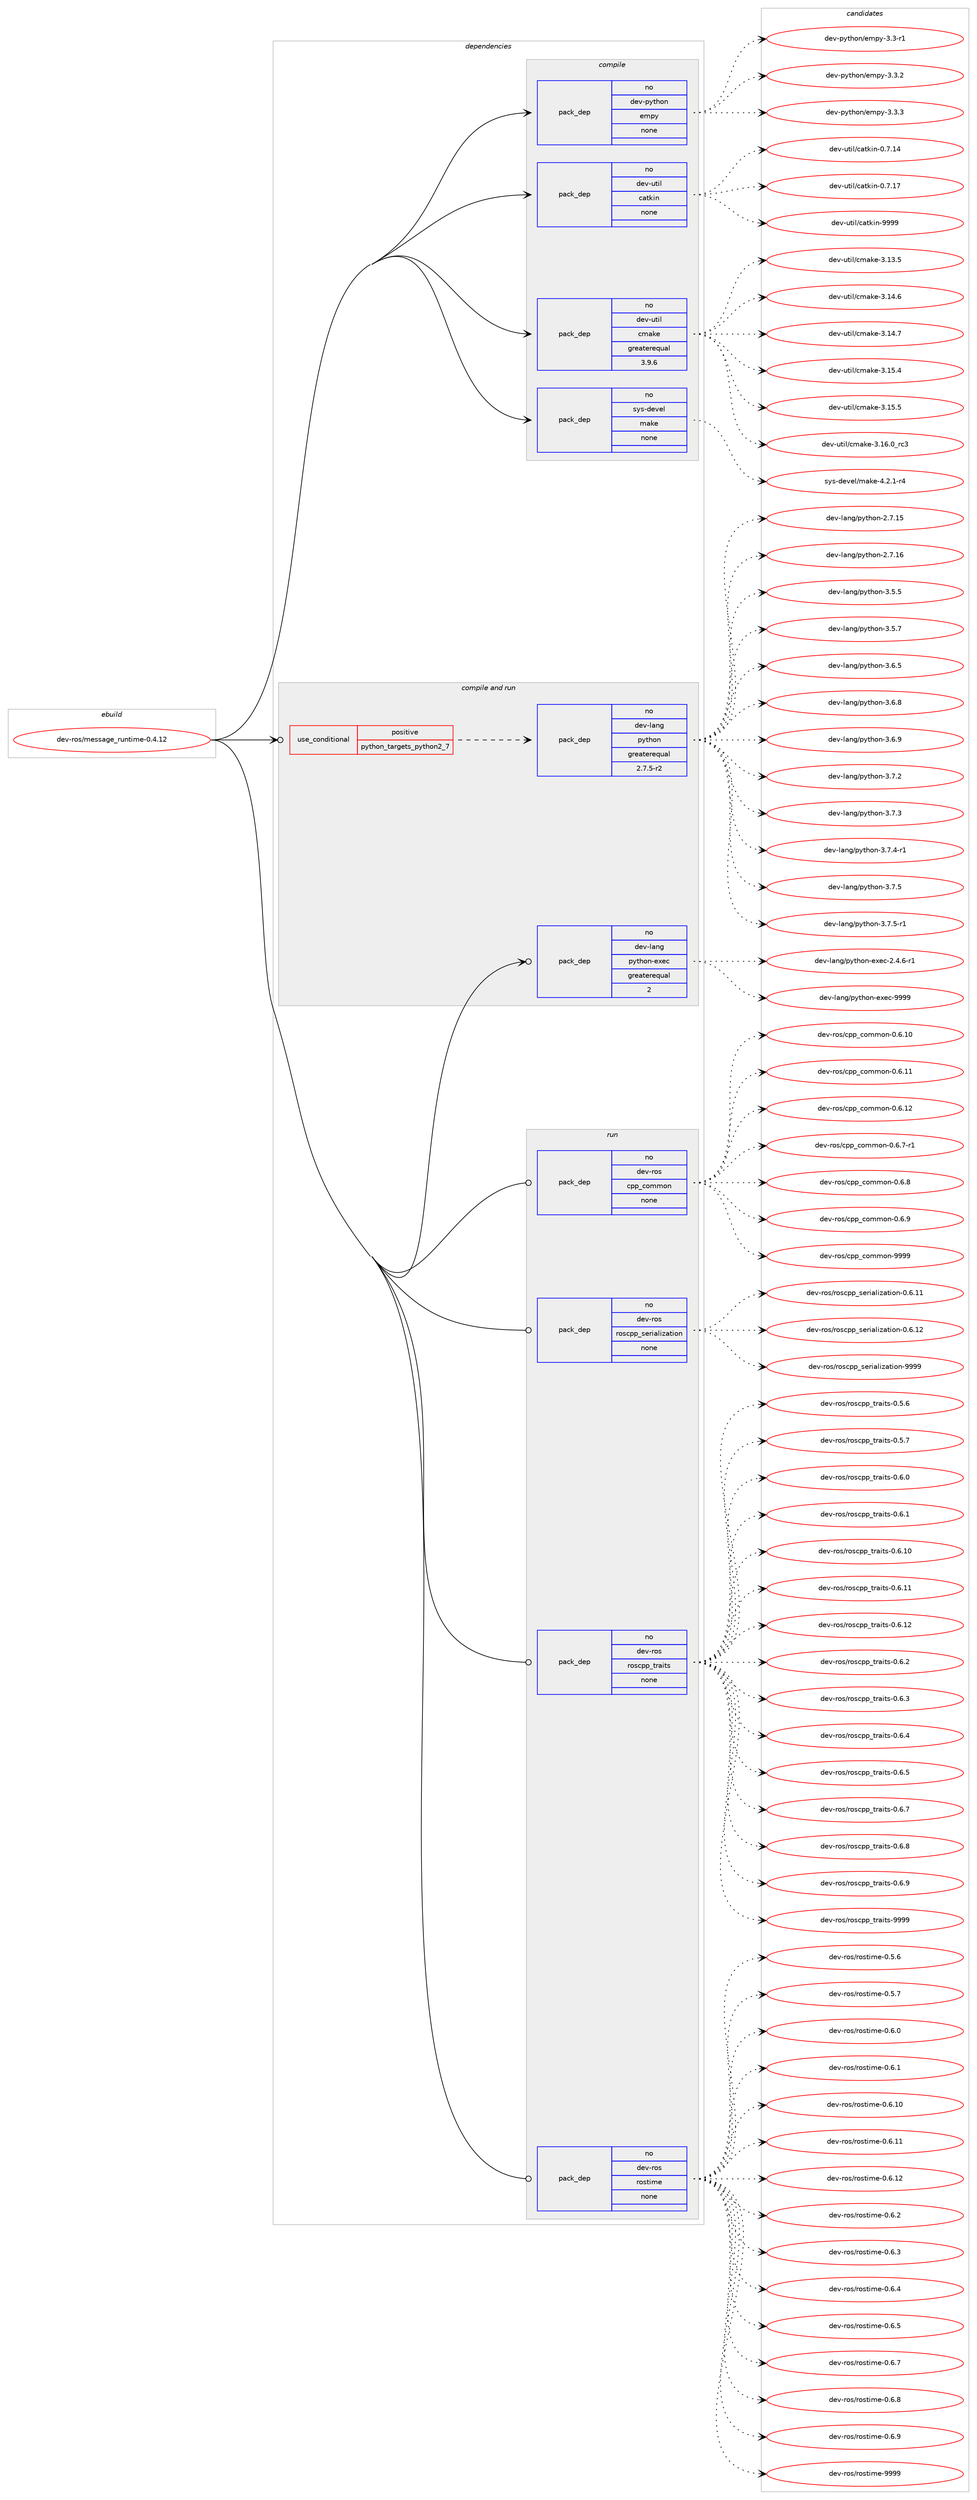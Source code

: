digraph prolog {

# *************
# Graph options
# *************

newrank=true;
concentrate=true;
compound=true;
graph [rankdir=LR,fontname=Helvetica,fontsize=10,ranksep=1.5];#, ranksep=2.5, nodesep=0.2];
edge  [arrowhead=vee];
node  [fontname=Helvetica,fontsize=10];

# **********
# The ebuild
# **********

subgraph cluster_leftcol {
color=gray;
rank=same;
label=<<i>ebuild</i>>;
id [label="dev-ros/message_runtime-0.4.12", color=red, width=4, href="../dev-ros/message_runtime-0.4.12.svg"];
}

# ****************
# The dependencies
# ****************

subgraph cluster_midcol {
color=gray;
label=<<i>dependencies</i>>;
subgraph cluster_compile {
fillcolor="#eeeeee";
style=filled;
label=<<i>compile</i>>;
subgraph pack490333 {
dependency656025 [label=<<TABLE BORDER="0" CELLBORDER="1" CELLSPACING="0" CELLPADDING="4" WIDTH="220"><TR><TD ROWSPAN="6" CELLPADDING="30">pack_dep</TD></TR><TR><TD WIDTH="110">no</TD></TR><TR><TD>dev-python</TD></TR><TR><TD>empy</TD></TR><TR><TD>none</TD></TR><TR><TD></TD></TR></TABLE>>, shape=none, color=blue];
}
id:e -> dependency656025:w [weight=20,style="solid",arrowhead="vee"];
subgraph pack490334 {
dependency656026 [label=<<TABLE BORDER="0" CELLBORDER="1" CELLSPACING="0" CELLPADDING="4" WIDTH="220"><TR><TD ROWSPAN="6" CELLPADDING="30">pack_dep</TD></TR><TR><TD WIDTH="110">no</TD></TR><TR><TD>dev-util</TD></TR><TR><TD>catkin</TD></TR><TR><TD>none</TD></TR><TR><TD></TD></TR></TABLE>>, shape=none, color=blue];
}
id:e -> dependency656026:w [weight=20,style="solid",arrowhead="vee"];
subgraph pack490335 {
dependency656027 [label=<<TABLE BORDER="0" CELLBORDER="1" CELLSPACING="0" CELLPADDING="4" WIDTH="220"><TR><TD ROWSPAN="6" CELLPADDING="30">pack_dep</TD></TR><TR><TD WIDTH="110">no</TD></TR><TR><TD>dev-util</TD></TR><TR><TD>cmake</TD></TR><TR><TD>greaterequal</TD></TR><TR><TD>3.9.6</TD></TR></TABLE>>, shape=none, color=blue];
}
id:e -> dependency656027:w [weight=20,style="solid",arrowhead="vee"];
subgraph pack490336 {
dependency656028 [label=<<TABLE BORDER="0" CELLBORDER="1" CELLSPACING="0" CELLPADDING="4" WIDTH="220"><TR><TD ROWSPAN="6" CELLPADDING="30">pack_dep</TD></TR><TR><TD WIDTH="110">no</TD></TR><TR><TD>sys-devel</TD></TR><TR><TD>make</TD></TR><TR><TD>none</TD></TR><TR><TD></TD></TR></TABLE>>, shape=none, color=blue];
}
id:e -> dependency656028:w [weight=20,style="solid",arrowhead="vee"];
}
subgraph cluster_compileandrun {
fillcolor="#eeeeee";
style=filled;
label=<<i>compile and run</i>>;
subgraph cond153786 {
dependency656029 [label=<<TABLE BORDER="0" CELLBORDER="1" CELLSPACING="0" CELLPADDING="4"><TR><TD ROWSPAN="3" CELLPADDING="10">use_conditional</TD></TR><TR><TD>positive</TD></TR><TR><TD>python_targets_python2_7</TD></TR></TABLE>>, shape=none, color=red];
subgraph pack490337 {
dependency656030 [label=<<TABLE BORDER="0" CELLBORDER="1" CELLSPACING="0" CELLPADDING="4" WIDTH="220"><TR><TD ROWSPAN="6" CELLPADDING="30">pack_dep</TD></TR><TR><TD WIDTH="110">no</TD></TR><TR><TD>dev-lang</TD></TR><TR><TD>python</TD></TR><TR><TD>greaterequal</TD></TR><TR><TD>2.7.5-r2</TD></TR></TABLE>>, shape=none, color=blue];
}
dependency656029:e -> dependency656030:w [weight=20,style="dashed",arrowhead="vee"];
}
id:e -> dependency656029:w [weight=20,style="solid",arrowhead="odotvee"];
subgraph pack490338 {
dependency656031 [label=<<TABLE BORDER="0" CELLBORDER="1" CELLSPACING="0" CELLPADDING="4" WIDTH="220"><TR><TD ROWSPAN="6" CELLPADDING="30">pack_dep</TD></TR><TR><TD WIDTH="110">no</TD></TR><TR><TD>dev-lang</TD></TR><TR><TD>python-exec</TD></TR><TR><TD>greaterequal</TD></TR><TR><TD>2</TD></TR></TABLE>>, shape=none, color=blue];
}
id:e -> dependency656031:w [weight=20,style="solid",arrowhead="odotvee"];
}
subgraph cluster_run {
fillcolor="#eeeeee";
style=filled;
label=<<i>run</i>>;
subgraph pack490339 {
dependency656032 [label=<<TABLE BORDER="0" CELLBORDER="1" CELLSPACING="0" CELLPADDING="4" WIDTH="220"><TR><TD ROWSPAN="6" CELLPADDING="30">pack_dep</TD></TR><TR><TD WIDTH="110">no</TD></TR><TR><TD>dev-ros</TD></TR><TR><TD>cpp_common</TD></TR><TR><TD>none</TD></TR><TR><TD></TD></TR></TABLE>>, shape=none, color=blue];
}
id:e -> dependency656032:w [weight=20,style="solid",arrowhead="odot"];
subgraph pack490340 {
dependency656033 [label=<<TABLE BORDER="0" CELLBORDER="1" CELLSPACING="0" CELLPADDING="4" WIDTH="220"><TR><TD ROWSPAN="6" CELLPADDING="30">pack_dep</TD></TR><TR><TD WIDTH="110">no</TD></TR><TR><TD>dev-ros</TD></TR><TR><TD>roscpp_serialization</TD></TR><TR><TD>none</TD></TR><TR><TD></TD></TR></TABLE>>, shape=none, color=blue];
}
id:e -> dependency656033:w [weight=20,style="solid",arrowhead="odot"];
subgraph pack490341 {
dependency656034 [label=<<TABLE BORDER="0" CELLBORDER="1" CELLSPACING="0" CELLPADDING="4" WIDTH="220"><TR><TD ROWSPAN="6" CELLPADDING="30">pack_dep</TD></TR><TR><TD WIDTH="110">no</TD></TR><TR><TD>dev-ros</TD></TR><TR><TD>roscpp_traits</TD></TR><TR><TD>none</TD></TR><TR><TD></TD></TR></TABLE>>, shape=none, color=blue];
}
id:e -> dependency656034:w [weight=20,style="solid",arrowhead="odot"];
subgraph pack490342 {
dependency656035 [label=<<TABLE BORDER="0" CELLBORDER="1" CELLSPACING="0" CELLPADDING="4" WIDTH="220"><TR><TD ROWSPAN="6" CELLPADDING="30">pack_dep</TD></TR><TR><TD WIDTH="110">no</TD></TR><TR><TD>dev-ros</TD></TR><TR><TD>rostime</TD></TR><TR><TD>none</TD></TR><TR><TD></TD></TR></TABLE>>, shape=none, color=blue];
}
id:e -> dependency656035:w [weight=20,style="solid",arrowhead="odot"];
}
}

# **************
# The candidates
# **************

subgraph cluster_choices {
rank=same;
color=gray;
label=<<i>candidates</i>>;

subgraph choice490333 {
color=black;
nodesep=1;
choice1001011184511212111610411111047101109112121455146514511449 [label="dev-python/empy-3.3-r1", color=red, width=4,href="../dev-python/empy-3.3-r1.svg"];
choice1001011184511212111610411111047101109112121455146514650 [label="dev-python/empy-3.3.2", color=red, width=4,href="../dev-python/empy-3.3.2.svg"];
choice1001011184511212111610411111047101109112121455146514651 [label="dev-python/empy-3.3.3", color=red, width=4,href="../dev-python/empy-3.3.3.svg"];
dependency656025:e -> choice1001011184511212111610411111047101109112121455146514511449:w [style=dotted,weight="100"];
dependency656025:e -> choice1001011184511212111610411111047101109112121455146514650:w [style=dotted,weight="100"];
dependency656025:e -> choice1001011184511212111610411111047101109112121455146514651:w [style=dotted,weight="100"];
}
subgraph choice490334 {
color=black;
nodesep=1;
choice1001011184511711610510847999711610710511045484655464952 [label="dev-util/catkin-0.7.14", color=red, width=4,href="../dev-util/catkin-0.7.14.svg"];
choice1001011184511711610510847999711610710511045484655464955 [label="dev-util/catkin-0.7.17", color=red, width=4,href="../dev-util/catkin-0.7.17.svg"];
choice100101118451171161051084799971161071051104557575757 [label="dev-util/catkin-9999", color=red, width=4,href="../dev-util/catkin-9999.svg"];
dependency656026:e -> choice1001011184511711610510847999711610710511045484655464952:w [style=dotted,weight="100"];
dependency656026:e -> choice1001011184511711610510847999711610710511045484655464955:w [style=dotted,weight="100"];
dependency656026:e -> choice100101118451171161051084799971161071051104557575757:w [style=dotted,weight="100"];
}
subgraph choice490335 {
color=black;
nodesep=1;
choice1001011184511711610510847991099710710145514649514653 [label="dev-util/cmake-3.13.5", color=red, width=4,href="../dev-util/cmake-3.13.5.svg"];
choice1001011184511711610510847991099710710145514649524654 [label="dev-util/cmake-3.14.6", color=red, width=4,href="../dev-util/cmake-3.14.6.svg"];
choice1001011184511711610510847991099710710145514649524655 [label="dev-util/cmake-3.14.7", color=red, width=4,href="../dev-util/cmake-3.14.7.svg"];
choice1001011184511711610510847991099710710145514649534652 [label="dev-util/cmake-3.15.4", color=red, width=4,href="../dev-util/cmake-3.15.4.svg"];
choice1001011184511711610510847991099710710145514649534653 [label="dev-util/cmake-3.15.5", color=red, width=4,href="../dev-util/cmake-3.15.5.svg"];
choice1001011184511711610510847991099710710145514649544648951149951 [label="dev-util/cmake-3.16.0_rc3", color=red, width=4,href="../dev-util/cmake-3.16.0_rc3.svg"];
dependency656027:e -> choice1001011184511711610510847991099710710145514649514653:w [style=dotted,weight="100"];
dependency656027:e -> choice1001011184511711610510847991099710710145514649524654:w [style=dotted,weight="100"];
dependency656027:e -> choice1001011184511711610510847991099710710145514649524655:w [style=dotted,weight="100"];
dependency656027:e -> choice1001011184511711610510847991099710710145514649534652:w [style=dotted,weight="100"];
dependency656027:e -> choice1001011184511711610510847991099710710145514649534653:w [style=dotted,weight="100"];
dependency656027:e -> choice1001011184511711610510847991099710710145514649544648951149951:w [style=dotted,weight="100"];
}
subgraph choice490336 {
color=black;
nodesep=1;
choice1151211154510010111810110847109971071014552465046494511452 [label="sys-devel/make-4.2.1-r4", color=red, width=4,href="../sys-devel/make-4.2.1-r4.svg"];
dependency656028:e -> choice1151211154510010111810110847109971071014552465046494511452:w [style=dotted,weight="100"];
}
subgraph choice490337 {
color=black;
nodesep=1;
choice10010111845108971101034711212111610411111045504655464953 [label="dev-lang/python-2.7.15", color=red, width=4,href="../dev-lang/python-2.7.15.svg"];
choice10010111845108971101034711212111610411111045504655464954 [label="dev-lang/python-2.7.16", color=red, width=4,href="../dev-lang/python-2.7.16.svg"];
choice100101118451089711010347112121116104111110455146534653 [label="dev-lang/python-3.5.5", color=red, width=4,href="../dev-lang/python-3.5.5.svg"];
choice100101118451089711010347112121116104111110455146534655 [label="dev-lang/python-3.5.7", color=red, width=4,href="../dev-lang/python-3.5.7.svg"];
choice100101118451089711010347112121116104111110455146544653 [label="dev-lang/python-3.6.5", color=red, width=4,href="../dev-lang/python-3.6.5.svg"];
choice100101118451089711010347112121116104111110455146544656 [label="dev-lang/python-3.6.8", color=red, width=4,href="../dev-lang/python-3.6.8.svg"];
choice100101118451089711010347112121116104111110455146544657 [label="dev-lang/python-3.6.9", color=red, width=4,href="../dev-lang/python-3.6.9.svg"];
choice100101118451089711010347112121116104111110455146554650 [label="dev-lang/python-3.7.2", color=red, width=4,href="../dev-lang/python-3.7.2.svg"];
choice100101118451089711010347112121116104111110455146554651 [label="dev-lang/python-3.7.3", color=red, width=4,href="../dev-lang/python-3.7.3.svg"];
choice1001011184510897110103471121211161041111104551465546524511449 [label="dev-lang/python-3.7.4-r1", color=red, width=4,href="../dev-lang/python-3.7.4-r1.svg"];
choice100101118451089711010347112121116104111110455146554653 [label="dev-lang/python-3.7.5", color=red, width=4,href="../dev-lang/python-3.7.5.svg"];
choice1001011184510897110103471121211161041111104551465546534511449 [label="dev-lang/python-3.7.5-r1", color=red, width=4,href="../dev-lang/python-3.7.5-r1.svg"];
dependency656030:e -> choice10010111845108971101034711212111610411111045504655464953:w [style=dotted,weight="100"];
dependency656030:e -> choice10010111845108971101034711212111610411111045504655464954:w [style=dotted,weight="100"];
dependency656030:e -> choice100101118451089711010347112121116104111110455146534653:w [style=dotted,weight="100"];
dependency656030:e -> choice100101118451089711010347112121116104111110455146534655:w [style=dotted,weight="100"];
dependency656030:e -> choice100101118451089711010347112121116104111110455146544653:w [style=dotted,weight="100"];
dependency656030:e -> choice100101118451089711010347112121116104111110455146544656:w [style=dotted,weight="100"];
dependency656030:e -> choice100101118451089711010347112121116104111110455146544657:w [style=dotted,weight="100"];
dependency656030:e -> choice100101118451089711010347112121116104111110455146554650:w [style=dotted,weight="100"];
dependency656030:e -> choice100101118451089711010347112121116104111110455146554651:w [style=dotted,weight="100"];
dependency656030:e -> choice1001011184510897110103471121211161041111104551465546524511449:w [style=dotted,weight="100"];
dependency656030:e -> choice100101118451089711010347112121116104111110455146554653:w [style=dotted,weight="100"];
dependency656030:e -> choice1001011184510897110103471121211161041111104551465546534511449:w [style=dotted,weight="100"];
}
subgraph choice490338 {
color=black;
nodesep=1;
choice10010111845108971101034711212111610411111045101120101994550465246544511449 [label="dev-lang/python-exec-2.4.6-r1", color=red, width=4,href="../dev-lang/python-exec-2.4.6-r1.svg"];
choice10010111845108971101034711212111610411111045101120101994557575757 [label="dev-lang/python-exec-9999", color=red, width=4,href="../dev-lang/python-exec-9999.svg"];
dependency656031:e -> choice10010111845108971101034711212111610411111045101120101994550465246544511449:w [style=dotted,weight="100"];
dependency656031:e -> choice10010111845108971101034711212111610411111045101120101994557575757:w [style=dotted,weight="100"];
}
subgraph choice490339 {
color=black;
nodesep=1;
choice100101118451141111154799112112959911110910911111045484654464948 [label="dev-ros/cpp_common-0.6.10", color=red, width=4,href="../dev-ros/cpp_common-0.6.10.svg"];
choice100101118451141111154799112112959911110910911111045484654464949 [label="dev-ros/cpp_common-0.6.11", color=red, width=4,href="../dev-ros/cpp_common-0.6.11.svg"];
choice100101118451141111154799112112959911110910911111045484654464950 [label="dev-ros/cpp_common-0.6.12", color=red, width=4,href="../dev-ros/cpp_common-0.6.12.svg"];
choice10010111845114111115479911211295991111091091111104548465446554511449 [label="dev-ros/cpp_common-0.6.7-r1", color=red, width=4,href="../dev-ros/cpp_common-0.6.7-r1.svg"];
choice1001011184511411111547991121129599111109109111110454846544656 [label="dev-ros/cpp_common-0.6.8", color=red, width=4,href="../dev-ros/cpp_common-0.6.8.svg"];
choice1001011184511411111547991121129599111109109111110454846544657 [label="dev-ros/cpp_common-0.6.9", color=red, width=4,href="../dev-ros/cpp_common-0.6.9.svg"];
choice10010111845114111115479911211295991111091091111104557575757 [label="dev-ros/cpp_common-9999", color=red, width=4,href="../dev-ros/cpp_common-9999.svg"];
dependency656032:e -> choice100101118451141111154799112112959911110910911111045484654464948:w [style=dotted,weight="100"];
dependency656032:e -> choice100101118451141111154799112112959911110910911111045484654464949:w [style=dotted,weight="100"];
dependency656032:e -> choice100101118451141111154799112112959911110910911111045484654464950:w [style=dotted,weight="100"];
dependency656032:e -> choice10010111845114111115479911211295991111091091111104548465446554511449:w [style=dotted,weight="100"];
dependency656032:e -> choice1001011184511411111547991121129599111109109111110454846544656:w [style=dotted,weight="100"];
dependency656032:e -> choice1001011184511411111547991121129599111109109111110454846544657:w [style=dotted,weight="100"];
dependency656032:e -> choice10010111845114111115479911211295991111091091111104557575757:w [style=dotted,weight="100"];
}
subgraph choice490340 {
color=black;
nodesep=1;
choice10010111845114111115471141111159911211295115101114105971081051229711610511111045484654464949 [label="dev-ros/roscpp_serialization-0.6.11", color=red, width=4,href="../dev-ros/roscpp_serialization-0.6.11.svg"];
choice10010111845114111115471141111159911211295115101114105971081051229711610511111045484654464950 [label="dev-ros/roscpp_serialization-0.6.12", color=red, width=4,href="../dev-ros/roscpp_serialization-0.6.12.svg"];
choice1001011184511411111547114111115991121129511510111410597108105122971161051111104557575757 [label="dev-ros/roscpp_serialization-9999", color=red, width=4,href="../dev-ros/roscpp_serialization-9999.svg"];
dependency656033:e -> choice10010111845114111115471141111159911211295115101114105971081051229711610511111045484654464949:w [style=dotted,weight="100"];
dependency656033:e -> choice10010111845114111115471141111159911211295115101114105971081051229711610511111045484654464950:w [style=dotted,weight="100"];
dependency656033:e -> choice1001011184511411111547114111115991121129511510111410597108105122971161051111104557575757:w [style=dotted,weight="100"];
}
subgraph choice490341 {
color=black;
nodesep=1;
choice1001011184511411111547114111115991121129511611497105116115454846534654 [label="dev-ros/roscpp_traits-0.5.6", color=red, width=4,href="../dev-ros/roscpp_traits-0.5.6.svg"];
choice1001011184511411111547114111115991121129511611497105116115454846534655 [label="dev-ros/roscpp_traits-0.5.7", color=red, width=4,href="../dev-ros/roscpp_traits-0.5.7.svg"];
choice1001011184511411111547114111115991121129511611497105116115454846544648 [label="dev-ros/roscpp_traits-0.6.0", color=red, width=4,href="../dev-ros/roscpp_traits-0.6.0.svg"];
choice1001011184511411111547114111115991121129511611497105116115454846544649 [label="dev-ros/roscpp_traits-0.6.1", color=red, width=4,href="../dev-ros/roscpp_traits-0.6.1.svg"];
choice100101118451141111154711411111599112112951161149710511611545484654464948 [label="dev-ros/roscpp_traits-0.6.10", color=red, width=4,href="../dev-ros/roscpp_traits-0.6.10.svg"];
choice100101118451141111154711411111599112112951161149710511611545484654464949 [label="dev-ros/roscpp_traits-0.6.11", color=red, width=4,href="../dev-ros/roscpp_traits-0.6.11.svg"];
choice100101118451141111154711411111599112112951161149710511611545484654464950 [label="dev-ros/roscpp_traits-0.6.12", color=red, width=4,href="../dev-ros/roscpp_traits-0.6.12.svg"];
choice1001011184511411111547114111115991121129511611497105116115454846544650 [label="dev-ros/roscpp_traits-0.6.2", color=red, width=4,href="../dev-ros/roscpp_traits-0.6.2.svg"];
choice1001011184511411111547114111115991121129511611497105116115454846544651 [label="dev-ros/roscpp_traits-0.6.3", color=red, width=4,href="../dev-ros/roscpp_traits-0.6.3.svg"];
choice1001011184511411111547114111115991121129511611497105116115454846544652 [label="dev-ros/roscpp_traits-0.6.4", color=red, width=4,href="../dev-ros/roscpp_traits-0.6.4.svg"];
choice1001011184511411111547114111115991121129511611497105116115454846544653 [label="dev-ros/roscpp_traits-0.6.5", color=red, width=4,href="../dev-ros/roscpp_traits-0.6.5.svg"];
choice1001011184511411111547114111115991121129511611497105116115454846544655 [label="dev-ros/roscpp_traits-0.6.7", color=red, width=4,href="../dev-ros/roscpp_traits-0.6.7.svg"];
choice1001011184511411111547114111115991121129511611497105116115454846544656 [label="dev-ros/roscpp_traits-0.6.8", color=red, width=4,href="../dev-ros/roscpp_traits-0.6.8.svg"];
choice1001011184511411111547114111115991121129511611497105116115454846544657 [label="dev-ros/roscpp_traits-0.6.9", color=red, width=4,href="../dev-ros/roscpp_traits-0.6.9.svg"];
choice10010111845114111115471141111159911211295116114971051161154557575757 [label="dev-ros/roscpp_traits-9999", color=red, width=4,href="../dev-ros/roscpp_traits-9999.svg"];
dependency656034:e -> choice1001011184511411111547114111115991121129511611497105116115454846534654:w [style=dotted,weight="100"];
dependency656034:e -> choice1001011184511411111547114111115991121129511611497105116115454846534655:w [style=dotted,weight="100"];
dependency656034:e -> choice1001011184511411111547114111115991121129511611497105116115454846544648:w [style=dotted,weight="100"];
dependency656034:e -> choice1001011184511411111547114111115991121129511611497105116115454846544649:w [style=dotted,weight="100"];
dependency656034:e -> choice100101118451141111154711411111599112112951161149710511611545484654464948:w [style=dotted,weight="100"];
dependency656034:e -> choice100101118451141111154711411111599112112951161149710511611545484654464949:w [style=dotted,weight="100"];
dependency656034:e -> choice100101118451141111154711411111599112112951161149710511611545484654464950:w [style=dotted,weight="100"];
dependency656034:e -> choice1001011184511411111547114111115991121129511611497105116115454846544650:w [style=dotted,weight="100"];
dependency656034:e -> choice1001011184511411111547114111115991121129511611497105116115454846544651:w [style=dotted,weight="100"];
dependency656034:e -> choice1001011184511411111547114111115991121129511611497105116115454846544652:w [style=dotted,weight="100"];
dependency656034:e -> choice1001011184511411111547114111115991121129511611497105116115454846544653:w [style=dotted,weight="100"];
dependency656034:e -> choice1001011184511411111547114111115991121129511611497105116115454846544655:w [style=dotted,weight="100"];
dependency656034:e -> choice1001011184511411111547114111115991121129511611497105116115454846544656:w [style=dotted,weight="100"];
dependency656034:e -> choice1001011184511411111547114111115991121129511611497105116115454846544657:w [style=dotted,weight="100"];
dependency656034:e -> choice10010111845114111115471141111159911211295116114971051161154557575757:w [style=dotted,weight="100"];
}
subgraph choice490342 {
color=black;
nodesep=1;
choice1001011184511411111547114111115116105109101454846534654 [label="dev-ros/rostime-0.5.6", color=red, width=4,href="../dev-ros/rostime-0.5.6.svg"];
choice1001011184511411111547114111115116105109101454846534655 [label="dev-ros/rostime-0.5.7", color=red, width=4,href="../dev-ros/rostime-0.5.7.svg"];
choice1001011184511411111547114111115116105109101454846544648 [label="dev-ros/rostime-0.6.0", color=red, width=4,href="../dev-ros/rostime-0.6.0.svg"];
choice1001011184511411111547114111115116105109101454846544649 [label="dev-ros/rostime-0.6.1", color=red, width=4,href="../dev-ros/rostime-0.6.1.svg"];
choice100101118451141111154711411111511610510910145484654464948 [label="dev-ros/rostime-0.6.10", color=red, width=4,href="../dev-ros/rostime-0.6.10.svg"];
choice100101118451141111154711411111511610510910145484654464949 [label="dev-ros/rostime-0.6.11", color=red, width=4,href="../dev-ros/rostime-0.6.11.svg"];
choice100101118451141111154711411111511610510910145484654464950 [label="dev-ros/rostime-0.6.12", color=red, width=4,href="../dev-ros/rostime-0.6.12.svg"];
choice1001011184511411111547114111115116105109101454846544650 [label="dev-ros/rostime-0.6.2", color=red, width=4,href="../dev-ros/rostime-0.6.2.svg"];
choice1001011184511411111547114111115116105109101454846544651 [label="dev-ros/rostime-0.6.3", color=red, width=4,href="../dev-ros/rostime-0.6.3.svg"];
choice1001011184511411111547114111115116105109101454846544652 [label="dev-ros/rostime-0.6.4", color=red, width=4,href="../dev-ros/rostime-0.6.4.svg"];
choice1001011184511411111547114111115116105109101454846544653 [label="dev-ros/rostime-0.6.5", color=red, width=4,href="../dev-ros/rostime-0.6.5.svg"];
choice1001011184511411111547114111115116105109101454846544655 [label="dev-ros/rostime-0.6.7", color=red, width=4,href="../dev-ros/rostime-0.6.7.svg"];
choice1001011184511411111547114111115116105109101454846544656 [label="dev-ros/rostime-0.6.8", color=red, width=4,href="../dev-ros/rostime-0.6.8.svg"];
choice1001011184511411111547114111115116105109101454846544657 [label="dev-ros/rostime-0.6.9", color=red, width=4,href="../dev-ros/rostime-0.6.9.svg"];
choice10010111845114111115471141111151161051091014557575757 [label="dev-ros/rostime-9999", color=red, width=4,href="../dev-ros/rostime-9999.svg"];
dependency656035:e -> choice1001011184511411111547114111115116105109101454846534654:w [style=dotted,weight="100"];
dependency656035:e -> choice1001011184511411111547114111115116105109101454846534655:w [style=dotted,weight="100"];
dependency656035:e -> choice1001011184511411111547114111115116105109101454846544648:w [style=dotted,weight="100"];
dependency656035:e -> choice1001011184511411111547114111115116105109101454846544649:w [style=dotted,weight="100"];
dependency656035:e -> choice100101118451141111154711411111511610510910145484654464948:w [style=dotted,weight="100"];
dependency656035:e -> choice100101118451141111154711411111511610510910145484654464949:w [style=dotted,weight="100"];
dependency656035:e -> choice100101118451141111154711411111511610510910145484654464950:w [style=dotted,weight="100"];
dependency656035:e -> choice1001011184511411111547114111115116105109101454846544650:w [style=dotted,weight="100"];
dependency656035:e -> choice1001011184511411111547114111115116105109101454846544651:w [style=dotted,weight="100"];
dependency656035:e -> choice1001011184511411111547114111115116105109101454846544652:w [style=dotted,weight="100"];
dependency656035:e -> choice1001011184511411111547114111115116105109101454846544653:w [style=dotted,weight="100"];
dependency656035:e -> choice1001011184511411111547114111115116105109101454846544655:w [style=dotted,weight="100"];
dependency656035:e -> choice1001011184511411111547114111115116105109101454846544656:w [style=dotted,weight="100"];
dependency656035:e -> choice1001011184511411111547114111115116105109101454846544657:w [style=dotted,weight="100"];
dependency656035:e -> choice10010111845114111115471141111151161051091014557575757:w [style=dotted,weight="100"];
}
}

}
